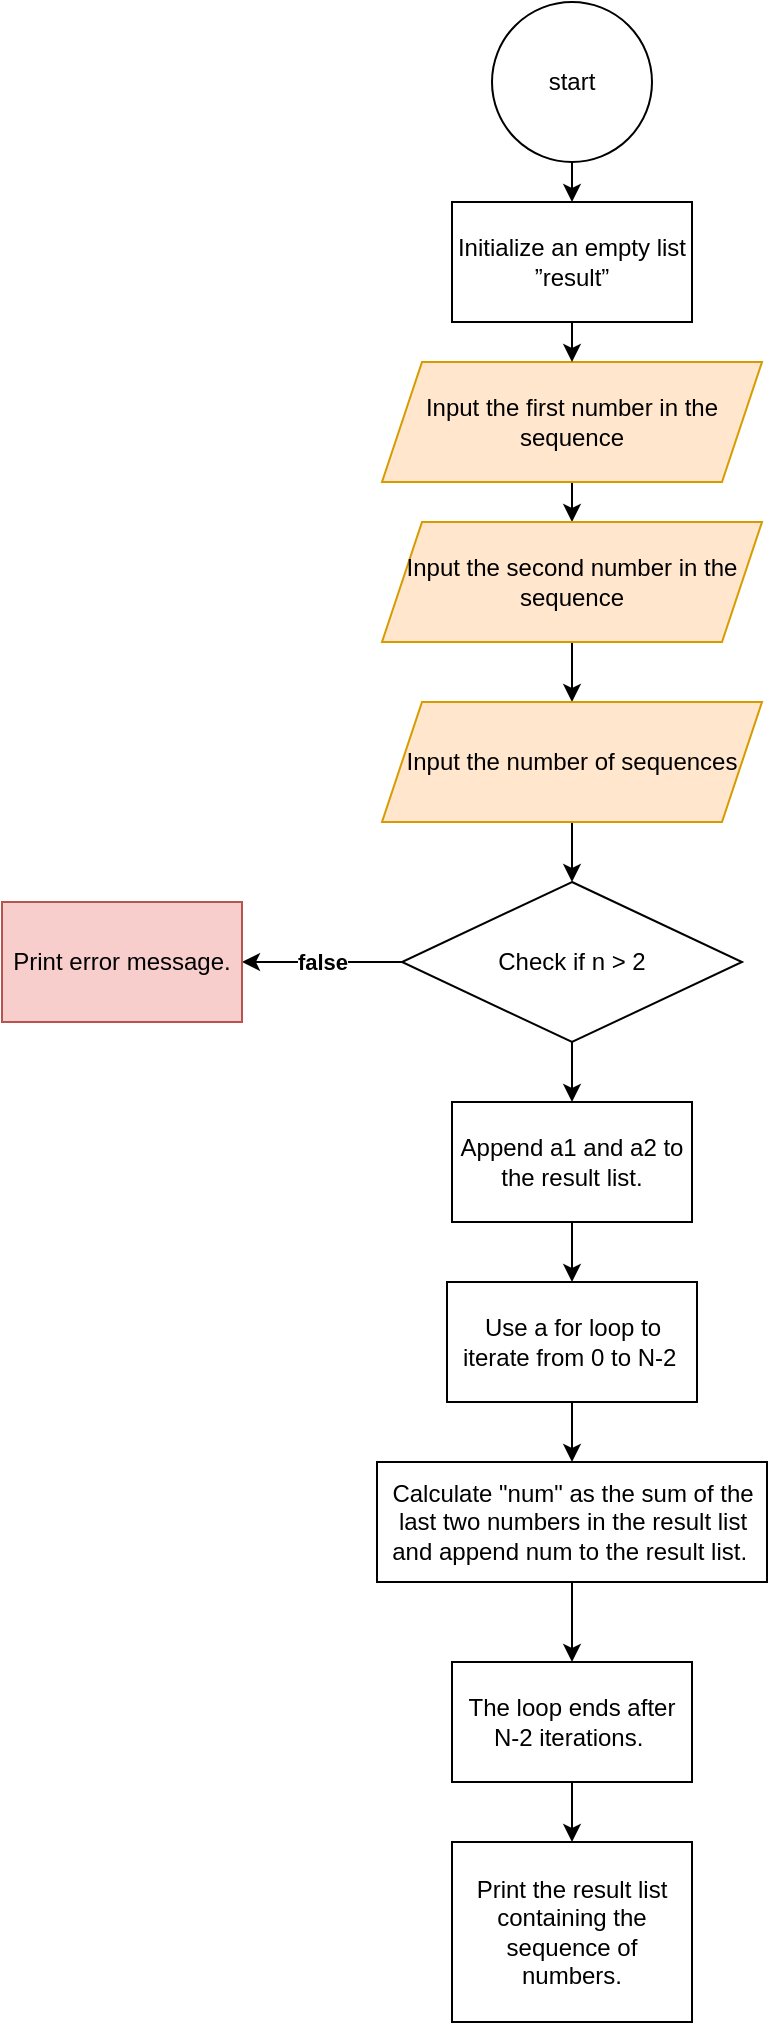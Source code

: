 <mxfile>
    <diagram id="9EoxBBlwnB3g-VtNU6Rd" name="Page-1">
        <mxGraphModel dx="716" dy="768" grid="1" gridSize="10" guides="1" tooltips="1" connect="1" arrows="1" fold="1" page="1" pageScale="1" pageWidth="2000" pageHeight="2000" math="0" shadow="0">
            <root>
                <mxCell id="0"/>
                <mxCell id="1" parent="0"/>
                <mxCell id="13" style="edgeStyle=none;html=1;exitX=0.5;exitY=1;exitDx=0;exitDy=0;entryX=0.5;entryY=0;entryDx=0;entryDy=0;" edge="1" parent="1" source="2" target="12">
                    <mxGeometry relative="1" as="geometry"/>
                </mxCell>
                <mxCell id="2" value="start" style="ellipse;whiteSpace=wrap;html=1;aspect=fixed;" vertex="1" parent="1">
                    <mxGeometry x="375" y="50" width="80" height="80" as="geometry"/>
                </mxCell>
                <mxCell id="10" style="edgeStyle=none;html=1;exitX=0.5;exitY=1;exitDx=0;exitDy=0;entryX=0.5;entryY=0;entryDx=0;entryDy=0;" edge="1" parent="1" source="3" target="4">
                    <mxGeometry relative="1" as="geometry"/>
                </mxCell>
                <mxCell id="3" value="Input the first number in the sequence" style="shape=parallelogram;perimeter=parallelogramPerimeter;whiteSpace=wrap;html=1;fixedSize=1;fillColor=#ffe6cc;strokeColor=#d79b00;" vertex="1" parent="1">
                    <mxGeometry x="320" y="230" width="190" height="60" as="geometry"/>
                </mxCell>
                <mxCell id="11" style="edgeStyle=none;html=1;exitX=0.5;exitY=1;exitDx=0;exitDy=0;entryX=0.5;entryY=0;entryDx=0;entryDy=0;" edge="1" parent="1" source="4" target="5">
                    <mxGeometry relative="1" as="geometry"/>
                </mxCell>
                <mxCell id="4" value="Input the second number in the sequence" style="shape=parallelogram;perimeter=parallelogramPerimeter;whiteSpace=wrap;html=1;fixedSize=1;fillColor=#ffe6cc;strokeColor=#d79b00;" vertex="1" parent="1">
                    <mxGeometry x="320" y="310" width="190" height="60" as="geometry"/>
                </mxCell>
                <mxCell id="16" value="" style="edgeStyle=none;html=1;" edge="1" parent="1" source="5" target="15">
                    <mxGeometry relative="1" as="geometry"/>
                </mxCell>
                <mxCell id="5" value="Input the number of sequences" style="shape=parallelogram;perimeter=parallelogramPerimeter;whiteSpace=wrap;html=1;fixedSize=1;fillColor=#ffe6cc;strokeColor=#d79b00;" vertex="1" parent="1">
                    <mxGeometry x="320" y="400" width="190" height="60" as="geometry"/>
                </mxCell>
                <mxCell id="14" style="edgeStyle=none;html=1;exitX=0.5;exitY=1;exitDx=0;exitDy=0;entryX=0.5;entryY=0;entryDx=0;entryDy=0;" edge="1" parent="1" source="12" target="3">
                    <mxGeometry relative="1" as="geometry"/>
                </mxCell>
                <mxCell id="12" value="&lt;div&gt;Initialize an empty list ”result”&lt;/div&gt;" style="rounded=0;whiteSpace=wrap;html=1;" vertex="1" parent="1">
                    <mxGeometry x="355" y="150" width="120" height="60" as="geometry"/>
                </mxCell>
                <mxCell id="19" value="&lt;b&gt;false&lt;/b&gt;" style="edgeStyle=none;html=1;exitX=0;exitY=0.5;exitDx=0;exitDy=0;" edge="1" parent="1" source="15" target="17">
                    <mxGeometry relative="1" as="geometry"/>
                </mxCell>
                <mxCell id="25" style="edgeStyle=none;html=1;exitX=0.5;exitY=1;exitDx=0;exitDy=0;entryX=0.5;entryY=0;entryDx=0;entryDy=0;" edge="1" parent="1" source="15" target="21">
                    <mxGeometry relative="1" as="geometry"/>
                </mxCell>
                <mxCell id="15" value="Check if n &amp;gt; 2" style="rhombus;whiteSpace=wrap;html=1;" vertex="1" parent="1">
                    <mxGeometry x="330" y="490" width="170" height="80" as="geometry"/>
                </mxCell>
                <mxCell id="17" value="Print error message." style="rounded=0;whiteSpace=wrap;html=1;fillColor=#f8cecc;strokeColor=#b85450;" vertex="1" parent="1">
                    <mxGeometry x="130" y="500" width="120" height="60" as="geometry"/>
                </mxCell>
                <mxCell id="26" style="edgeStyle=none;html=1;exitX=0.5;exitY=1;exitDx=0;exitDy=0;entryX=0.5;entryY=0;entryDx=0;entryDy=0;" edge="1" parent="1" source="21" target="22">
                    <mxGeometry relative="1" as="geometry"/>
                </mxCell>
                <mxCell id="21" value="Append a1 and a2 to the result list." style="rounded=0;whiteSpace=wrap;html=1;" vertex="1" parent="1">
                    <mxGeometry x="355" y="600" width="120" height="60" as="geometry"/>
                </mxCell>
                <mxCell id="27" style="edgeStyle=none;html=1;exitX=0.5;exitY=1;exitDx=0;exitDy=0;entryX=0.5;entryY=0;entryDx=0;entryDy=0;" edge="1" parent="1" source="22" target="24">
                    <mxGeometry relative="1" as="geometry"/>
                </mxCell>
                <mxCell id="22" value="&lt;div&gt;&lt;div style=&quot;border-color: var(--border-color);&quot;&gt;Use a for loop to iterate from 0 to N-2&amp;nbsp;&lt;/div&gt;&lt;/div&gt;" style="rounded=0;whiteSpace=wrap;html=1;" vertex="1" parent="1">
                    <mxGeometry x="352.5" y="690" width="125" height="60" as="geometry"/>
                </mxCell>
                <mxCell id="30" style="edgeStyle=none;html=1;exitX=0.5;exitY=1;exitDx=0;exitDy=0;" edge="1" parent="1" source="24" target="28">
                    <mxGeometry relative="1" as="geometry"/>
                </mxCell>
                <mxCell id="24" value="Calculate &quot;num&quot; as the sum of the last two numbers in the result list and append num to the result list.&amp;nbsp;" style="rounded=0;whiteSpace=wrap;html=1;" vertex="1" parent="1">
                    <mxGeometry x="317.5" y="780" width="195" height="60" as="geometry"/>
                </mxCell>
                <mxCell id="32" style="edgeStyle=none;html=1;exitX=0.5;exitY=1;exitDx=0;exitDy=0;entryX=0.5;entryY=0;entryDx=0;entryDy=0;" edge="1" parent="1" source="28" target="31">
                    <mxGeometry relative="1" as="geometry"/>
                </mxCell>
                <mxCell id="28" value="The loop ends after N-2 iterations.&amp;nbsp;" style="rounded=0;whiteSpace=wrap;html=1;" vertex="1" parent="1">
                    <mxGeometry x="355" y="880" width="120" height="60" as="geometry"/>
                </mxCell>
                <mxCell id="31" value="&lt;div&gt;Print the result list containing the sequence of numbers.&lt;/div&gt;" style="rounded=0;whiteSpace=wrap;html=1;" vertex="1" parent="1">
                    <mxGeometry x="355" y="970" width="120" height="90" as="geometry"/>
                </mxCell>
            </root>
        </mxGraphModel>
    </diagram>
</mxfile>